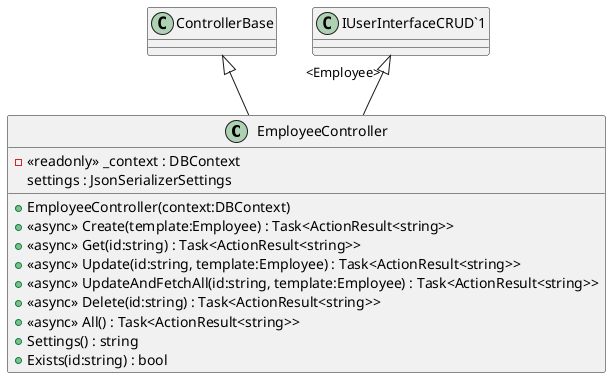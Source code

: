 @startuml
class EmployeeController {
    - <<readonly>> _context : DBContext
    settings : JsonSerializerSettings
    + EmployeeController(context:DBContext)
    + <<async>> Create(template:Employee) : Task<ActionResult<string>>
    + <<async>> Get(id:string) : Task<ActionResult<string>>
    + <<async>> Update(id:string, template:Employee) : Task<ActionResult<string>>
    + <<async>> UpdateAndFetchAll(id:string, template:Employee) : Task<ActionResult<string>>
    + <<async>> Delete(id:string) : Task<ActionResult<string>>
    + <<async>> All() : Task<ActionResult<string>>
    + Settings() : string
    + Exists(id:string) : bool
}
ControllerBase <|-- EmployeeController
"IUserInterfaceCRUD`1" "<Employee>" <|-- EmployeeController
@enduml
